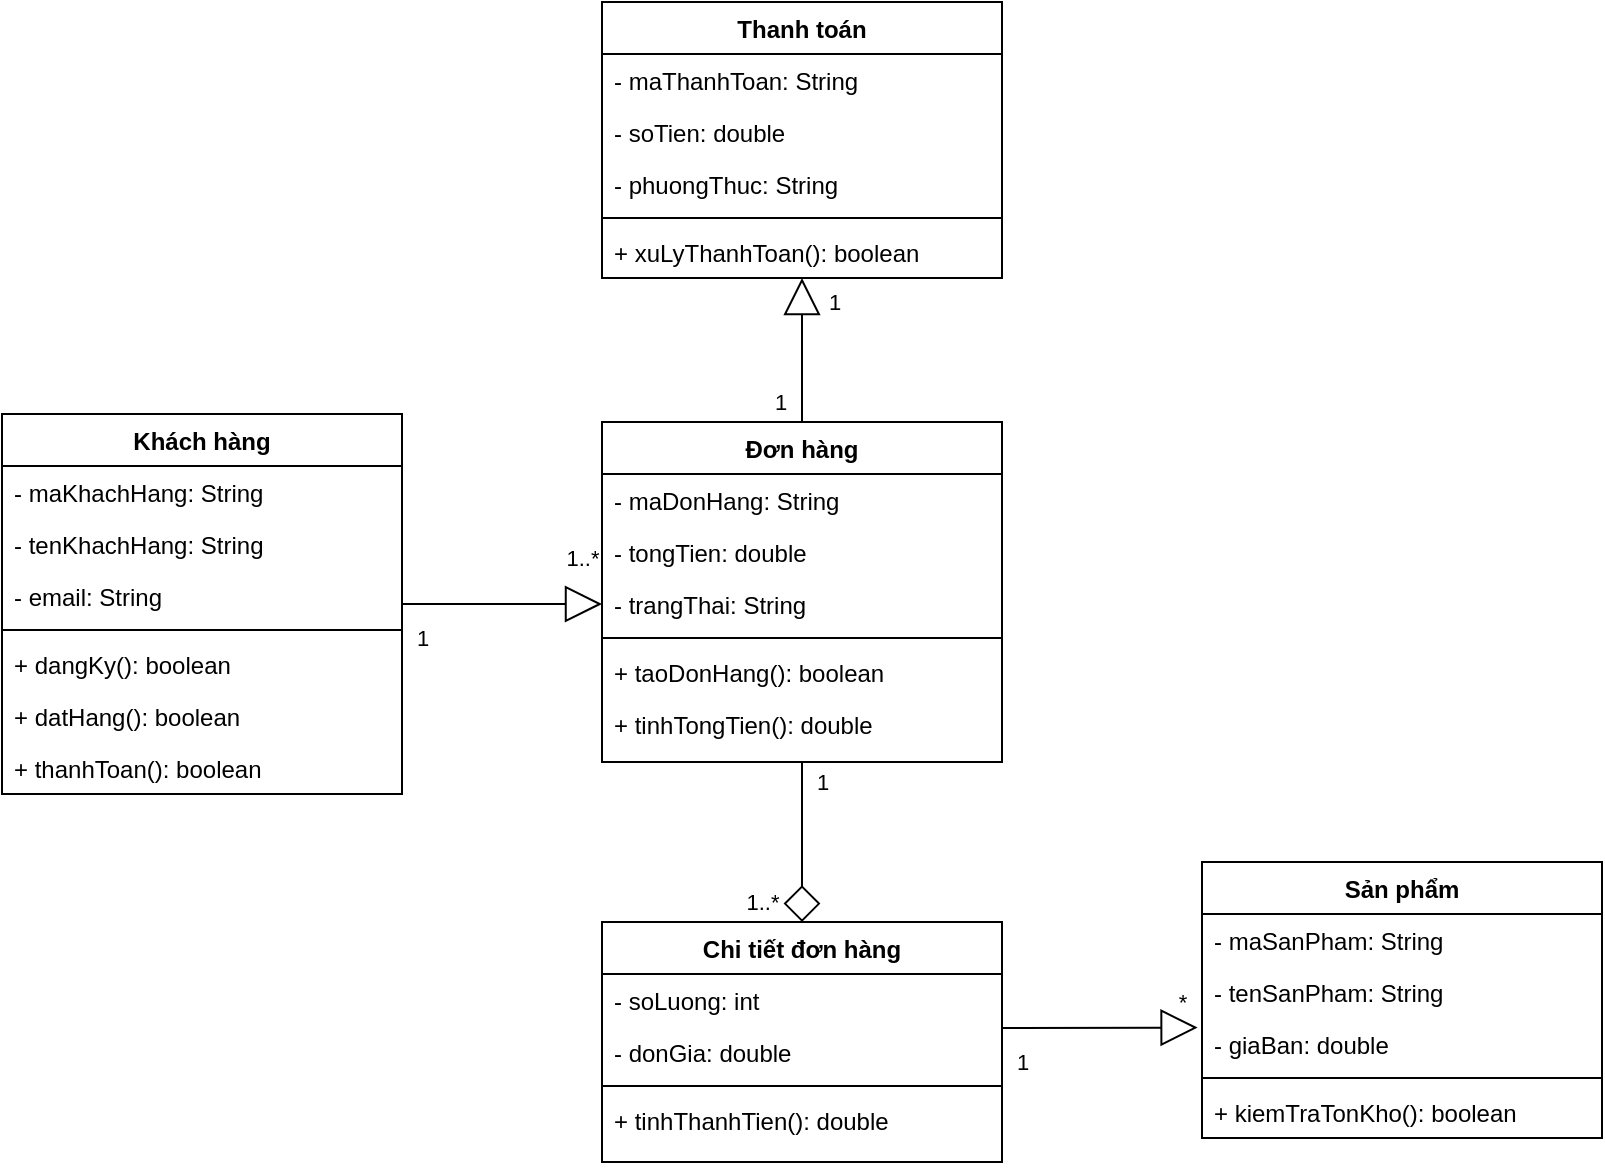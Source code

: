 <mxfile version="28.2.8">
  <diagram id="bai2" name="Bai2_ClassDiagram_DatHangOnline">
    <mxGraphModel dx="1068" dy="1668" grid="1" gridSize="10" guides="1" tooltips="1" connect="1" arrows="1" fold="1" page="1" pageScale="1" pageWidth="1400" pageHeight="1200" math="0" shadow="0">
      <root>
        <mxCell id="0" />
        <mxCell id="1" parent="0" />
        <mxCell id="class_customer" value="Khách hàng" style="swimlane;fontStyle=1;align=center;verticalAlign=top;childLayout=stackLayout;horizontal=1;startSize=26;horizontalStack=0;resizeParent=1;resizeParentMax=0;resizeLast=0;collapsible=1;marginBottom=0;whiteSpace=wrap;html=1;" parent="1" vertex="1">
          <mxGeometry x="100" y="96" width="200" height="190" as="geometry" />
        </mxCell>
        <mxCell id="attr_customer_1" value="- maKhachHang: String" style="text;strokeColor=none;fillColor=none;align=left;verticalAlign=top;spacingLeft=4;spacingRight=4;overflow=hidden;rotatable=0;points=[[0,0.5],[1,0.5]];portConstraint=eastwest;whiteSpace=wrap;html=1;" parent="class_customer" vertex="1">
          <mxGeometry y="26" width="200" height="26" as="geometry" />
        </mxCell>
        <mxCell id="attr_customer_2" value="- tenKhachHang: String" style="text;strokeColor=none;fillColor=none;align=left;verticalAlign=top;spacingLeft=4;spacingRight=4;overflow=hidden;rotatable=0;points=[[0,0.5],[1,0.5]];portConstraint=eastwest;whiteSpace=wrap;html=1;" parent="class_customer" vertex="1">
          <mxGeometry y="52" width="200" height="26" as="geometry" />
        </mxCell>
        <mxCell id="attr_customer_3" value="- email: String" style="text;strokeColor=none;fillColor=none;align=left;verticalAlign=top;spacingLeft=4;spacingRight=4;overflow=hidden;rotatable=0;points=[[0,0.5],[1,0.5]];portConstraint=eastwest;whiteSpace=wrap;html=1;" parent="class_customer" vertex="1">
          <mxGeometry y="78" width="200" height="26" as="geometry" />
        </mxCell>
        <mxCell id="line_customer" value="" style="line;strokeWidth=1;fillColor=none;align=left;verticalAlign=middle;spacingTop=-1;spacingLeft=3;spacingRight=3;rotatable=0;labelPosition=right;points=[];portConstraint=eastwest;strokeColor=inherit;" parent="class_customer" vertex="1">
          <mxGeometry y="104" width="200" height="8" as="geometry" />
        </mxCell>
        <mxCell id="method_customer_1" value="+ dangKy(): boolean" style="text;strokeColor=none;fillColor=none;align=left;verticalAlign=top;spacingLeft=4;spacingRight=4;overflow=hidden;rotatable=0;points=[[0,0.5],[1,0.5]];portConstraint=eastwest;whiteSpace=wrap;html=1;" parent="class_customer" vertex="1">
          <mxGeometry y="112" width="200" height="26" as="geometry" />
        </mxCell>
        <mxCell id="method_customer_2" value="+ datHang(): boolean" style="text;strokeColor=none;fillColor=none;align=left;verticalAlign=top;spacingLeft=4;spacingRight=4;overflow=hidden;rotatable=0;points=[[0,0.5],[1,0.5]];portConstraint=eastwest;whiteSpace=wrap;html=1;" parent="class_customer" vertex="1">
          <mxGeometry y="138" width="200" height="26" as="geometry" />
        </mxCell>
        <mxCell id="method_customer_3" value="+ thanhToan(): boolean" style="text;strokeColor=none;fillColor=none;align=left;verticalAlign=top;spacingLeft=4;spacingRight=4;overflow=hidden;rotatable=0;points=[[0,0.5],[1,0.5]];portConstraint=eastwest;whiteSpace=wrap;html=1;" parent="class_customer" vertex="1">
          <mxGeometry y="164" width="200" height="26" as="geometry" />
        </mxCell>
        <mxCell id="class_order" value="Đơn hàng" style="swimlane;fontStyle=1;align=center;verticalAlign=top;childLayout=stackLayout;horizontal=1;startSize=26;horizontalStack=0;resizeParent=1;resizeParentMax=0;resizeLast=0;collapsible=1;marginBottom=0;whiteSpace=wrap;html=1;" parent="1" vertex="1">
          <mxGeometry x="400" y="100" width="200" height="170" as="geometry" />
        </mxCell>
        <mxCell id="attr_order_1" value="- maDonHang: String" style="text;strokeColor=none;fillColor=none;align=left;verticalAlign=top;spacingLeft=4;spacingRight=4;overflow=hidden;rotatable=0;points=[[0,0.5],[1,0.5]];portConstraint=eastwest;whiteSpace=wrap;html=1;" parent="class_order" vertex="1">
          <mxGeometry y="26" width="200" height="26" as="geometry" />
        </mxCell>
        <mxCell id="attr_order_2" value="- tongTien: double" style="text;strokeColor=none;fillColor=none;align=left;verticalAlign=top;spacingLeft=4;spacingRight=4;overflow=hidden;rotatable=0;points=[[0,0.5],[1,0.5]];portConstraint=eastwest;whiteSpace=wrap;html=1;" parent="class_order" vertex="1">
          <mxGeometry y="52" width="200" height="26" as="geometry" />
        </mxCell>
        <mxCell id="attr_order_3" value="- trangThai: String" style="text;strokeColor=none;fillColor=none;align=left;verticalAlign=top;spacingLeft=4;spacingRight=4;overflow=hidden;rotatable=0;points=[[0,0.5],[1,0.5]];portConstraint=eastwest;whiteSpace=wrap;html=1;" parent="class_order" vertex="1">
          <mxGeometry y="78" width="200" height="26" as="geometry" />
        </mxCell>
        <mxCell id="line_order" value="" style="line;strokeWidth=1;fillColor=none;align=left;verticalAlign=middle;spacingTop=-1;spacingLeft=3;spacingRight=3;rotatable=0;labelPosition=right;points=[];portConstraint=eastwest;strokeColor=inherit;" parent="class_order" vertex="1">
          <mxGeometry y="104" width="200" height="8" as="geometry" />
        </mxCell>
        <mxCell id="method_order_1" value="+ taoDonHang(): boolean" style="text;strokeColor=none;fillColor=none;align=left;verticalAlign=top;spacingLeft=4;spacingRight=4;overflow=hidden;rotatable=0;points=[[0,0.5],[1,0.5]];portConstraint=eastwest;whiteSpace=wrap;html=1;" parent="class_order" vertex="1">
          <mxGeometry y="112" width="200" height="26" as="geometry" />
        </mxCell>
        <mxCell id="method_order_2" value="+ tinhTongTien(): double" style="text;strokeColor=none;fillColor=none;align=left;verticalAlign=top;spacingLeft=4;spacingRight=4;overflow=hidden;rotatable=0;points=[[0,0.5],[1,0.5]];portConstraint=eastwest;whiteSpace=wrap;html=1;" parent="class_order" vertex="1">
          <mxGeometry y="138" width="200" height="32" as="geometry" />
        </mxCell>
        <mxCell id="class_product" value="Sản phẩm" style="swimlane;fontStyle=1;align=center;verticalAlign=top;childLayout=stackLayout;horizontal=1;startSize=26;horizontalStack=0;resizeParent=1;resizeParentMax=0;resizeLast=0;collapsible=1;marginBottom=0;whiteSpace=wrap;html=1;" parent="1" vertex="1">
          <mxGeometry x="700" y="320" width="200" height="138" as="geometry" />
        </mxCell>
        <mxCell id="attr_product_1" value="- maSanPham: String" style="text;strokeColor=none;fillColor=none;align=left;verticalAlign=top;spacingLeft=4;spacingRight=4;overflow=hidden;rotatable=0;points=[[0,0.5],[1,0.5]];portConstraint=eastwest;whiteSpace=wrap;html=1;" parent="class_product" vertex="1">
          <mxGeometry y="26" width="200" height="26" as="geometry" />
        </mxCell>
        <mxCell id="attr_product_2" value="- tenSanPham: String" style="text;strokeColor=none;fillColor=none;align=left;verticalAlign=top;spacingLeft=4;spacingRight=4;overflow=hidden;rotatable=0;points=[[0,0.5],[1,0.5]];portConstraint=eastwest;whiteSpace=wrap;html=1;" parent="class_product" vertex="1">
          <mxGeometry y="52" width="200" height="26" as="geometry" />
        </mxCell>
        <mxCell id="attr_product_3" value="- giaBan: double" style="text;strokeColor=none;fillColor=none;align=left;verticalAlign=top;spacingLeft=4;spacingRight=4;overflow=hidden;rotatable=0;points=[[0,0.5],[1,0.5]];portConstraint=eastwest;whiteSpace=wrap;html=1;" parent="class_product" vertex="1">
          <mxGeometry y="78" width="200" height="26" as="geometry" />
        </mxCell>
        <mxCell id="line_product" value="" style="line;strokeWidth=1;fillColor=none;align=left;verticalAlign=middle;spacingTop=-1;spacingLeft=3;spacingRight=3;rotatable=0;labelPosition=right;points=[];portConstraint=eastwest;strokeColor=inherit;" parent="class_product" vertex="1">
          <mxGeometry y="104" width="200" height="8" as="geometry" />
        </mxCell>
        <mxCell id="method_product_1" value="+ kiemTraTonKho(): boolean" style="text;strokeColor=none;fillColor=none;align=left;verticalAlign=top;spacingLeft=4;spacingRight=4;overflow=hidden;rotatable=0;points=[[0,0.5],[1,0.5]];portConstraint=eastwest;whiteSpace=wrap;html=1;" parent="class_product" vertex="1">
          <mxGeometry y="112" width="200" height="26" as="geometry" />
        </mxCell>
        <mxCell id="class_orderitem" value="Chi tiết đơn hàng" style="swimlane;fontStyle=1;align=center;verticalAlign=top;childLayout=stackLayout;horizontal=1;startSize=26;horizontalStack=0;resizeParent=1;resizeParentMax=0;resizeLast=0;collapsible=1;marginBottom=0;whiteSpace=wrap;html=1;" parent="1" vertex="1">
          <mxGeometry x="400" y="350" width="200" height="120" as="geometry" />
        </mxCell>
        <mxCell id="attr_orderitem_1" value="- soLuong: int" style="text;strokeColor=none;fillColor=none;align=left;verticalAlign=top;spacingLeft=4;spacingRight=4;overflow=hidden;rotatable=0;points=[[0,0.5],[1,0.5]];portConstraint=eastwest;whiteSpace=wrap;html=1;" parent="class_orderitem" vertex="1">
          <mxGeometry y="26" width="200" height="26" as="geometry" />
        </mxCell>
        <mxCell id="attr_orderitem_2" value="- donGia: double" style="text;strokeColor=none;fillColor=none;align=left;verticalAlign=top;spacingLeft=4;spacingRight=4;overflow=hidden;rotatable=0;points=[[0,0.5],[1,0.5]];portConstraint=eastwest;whiteSpace=wrap;html=1;" parent="class_orderitem" vertex="1">
          <mxGeometry y="52" width="200" height="26" as="geometry" />
        </mxCell>
        <mxCell id="line_orderitem" value="" style="line;strokeWidth=1;fillColor=none;align=left;verticalAlign=middle;spacingTop=-1;spacingLeft=3;spacingRight=3;rotatable=0;labelPosition=right;points=[];portConstraint=eastwest;strokeColor=inherit;" parent="class_orderitem" vertex="1">
          <mxGeometry y="78" width="200" height="8" as="geometry" />
        </mxCell>
        <mxCell id="method_orderitem_1" value="+ tinhThanhTien(): double" style="text;strokeColor=none;fillColor=none;align=left;verticalAlign=top;spacingLeft=4;spacingRight=4;overflow=hidden;rotatable=0;points=[[0,0.5],[1,0.5]];portConstraint=eastwest;whiteSpace=wrap;html=1;" parent="class_orderitem" vertex="1">
          <mxGeometry y="86" width="200" height="34" as="geometry" />
        </mxCell>
        <mxCell id="class_payment" value="Thanh toán" style="swimlane;fontStyle=1;align=center;verticalAlign=top;childLayout=stackLayout;horizontal=1;startSize=26;horizontalStack=0;resizeParent=1;resizeParentMax=0;resizeLast=0;collapsible=1;marginBottom=0;whiteSpace=wrap;html=1;" parent="1" vertex="1">
          <mxGeometry x="400" y="-110" width="200" height="138" as="geometry" />
        </mxCell>
        <mxCell id="attr_payment_1" value="- maThanhToan: String" style="text;strokeColor=none;fillColor=none;align=left;verticalAlign=top;spacingLeft=4;spacingRight=4;overflow=hidden;rotatable=0;points=[[0,0.5],[1,0.5]];portConstraint=eastwest;whiteSpace=wrap;html=1;" parent="class_payment" vertex="1">
          <mxGeometry y="26" width="200" height="26" as="geometry" />
        </mxCell>
        <mxCell id="attr_payment_2" value="- soTien: double" style="text;strokeColor=none;fillColor=none;align=left;verticalAlign=top;spacingLeft=4;spacingRight=4;overflow=hidden;rotatable=0;points=[[0,0.5],[1,0.5]];portConstraint=eastwest;whiteSpace=wrap;html=1;" parent="class_payment" vertex="1">
          <mxGeometry y="52" width="200" height="26" as="geometry" />
        </mxCell>
        <mxCell id="attr_payment_3" value="- phuongThuc: String" style="text;strokeColor=none;fillColor=none;align=left;verticalAlign=top;spacingLeft=4;spacingRight=4;overflow=hidden;rotatable=0;points=[[0,0.5],[1,0.5]];portConstraint=eastwest;whiteSpace=wrap;html=1;" parent="class_payment" vertex="1">
          <mxGeometry y="78" width="200" height="26" as="geometry" />
        </mxCell>
        <mxCell id="line_payment" value="" style="line;strokeWidth=1;fillColor=none;align=left;verticalAlign=middle;spacingTop=-1;spacingLeft=3;spacingRight=3;rotatable=0;labelPosition=right;points=[];portConstraint=eastwest;strokeColor=inherit;" parent="class_payment" vertex="1">
          <mxGeometry y="104" width="200" height="8" as="geometry" />
        </mxCell>
        <mxCell id="method_payment_1" value="+ xuLyThanhToan(): boolean" style="text;strokeColor=none;fillColor=none;align=left;verticalAlign=top;spacingLeft=4;spacingRight=4;overflow=hidden;rotatable=0;points=[[0,0.5],[1,0.5]];portConstraint=eastwest;whiteSpace=wrap;html=1;" parent="class_payment" vertex="1">
          <mxGeometry y="112" width="200" height="26" as="geometry" />
        </mxCell>
        <mxCell id="rel_customer_order" value="" style="endArrow=block;endSize=16;endFill=0;html=1;rounded=0;exitX=1;exitY=0.5;exitDx=0;exitDy=0;entryX=0;entryY=0.5;entryDx=0;entryDy=0;" parent="1" source="class_customer" target="attr_order_3" edge="1">
          <mxGeometry width="160" relative="1" as="geometry">
            <mxPoint x="300" y="191" as="sourcePoint" />
            <mxPoint x="400" y="178" as="targetPoint" />
          </mxGeometry>
        </mxCell>
        <mxCell id="label_customer_order" value="1" style="edgeLabel;html=1;align=center;verticalAlign=middle;resizable=0;points=[];" parent="rel_customer_order" vertex="1" connectable="0">
          <mxGeometry x="-0.2" y="1" relative="1" as="geometry">
            <mxPoint x="-30" y="18" as="offset" />
          </mxGeometry>
        </mxCell>
        <mxCell id="label_customer_order_multi" value="1..*" style="edgeLabel;html=1;align=center;verticalAlign=middle;resizable=0;points=[];" parent="rel_customer_order" vertex="1" connectable="0">
          <mxGeometry x="-0.1" y="-1" relative="1" as="geometry">
            <mxPoint x="45" y="-24" as="offset" />
          </mxGeometry>
        </mxCell>
        <mxCell id="rel_order_orderitem" value="" style="endArrow=diamond;endSize=16;endFill=0;html=1;rounded=0;exitX=0.5;exitY=1;exitDx=0;exitDy=0;entryX=0.5;entryY=0;entryDx=0;entryDy=0;" parent="1" source="class_order" target="class_orderitem" edge="1">
          <mxGeometry width="160" relative="1" as="geometry">
            <mxPoint x="500" y="256" as="sourcePoint" />
            <mxPoint x="500" y="350" as="targetPoint" />
          </mxGeometry>
        </mxCell>
        <mxCell id="label_order_orderitem" value="1" style="edgeLabel;html=1;align=center;verticalAlign=middle;resizable=0;points=[];" parent="rel_order_orderitem" vertex="1" connectable="0">
          <mxGeometry x="-0.2" y="1" relative="1" as="geometry">
            <mxPoint x="9" y="-22" as="offset" />
          </mxGeometry>
        </mxCell>
        <mxCell id="label_order_orderitem_multi" value="1..*" style="edgeLabel;html=1;align=center;verticalAlign=middle;resizable=0;points=[];" parent="rel_order_orderitem" vertex="1" connectable="0">
          <mxGeometry x="-0.1" y="-1" relative="1" as="geometry">
            <mxPoint x="-19" y="34" as="offset" />
          </mxGeometry>
        </mxCell>
        <mxCell id="rel_orderitem_product" value="" style="endArrow=block;endSize=16;endFill=0;html=1;rounded=0;exitX=1;exitY=0.5;exitDx=0;exitDy=0;entryX=-0.011;entryY=0.185;entryDx=0;entryDy=0;entryPerimeter=0;" parent="1" target="attr_product_3" edge="1">
          <mxGeometry width="160" relative="1" as="geometry">
            <mxPoint x="600" y="403" as="sourcePoint" />
            <mxPoint x="699.4" y="400.872" as="targetPoint" />
          </mxGeometry>
        </mxCell>
        <mxCell id="label_orderitem_product" value="*" style="edgeLabel;html=1;align=center;verticalAlign=middle;resizable=0;points=[];" parent="rel_orderitem_product" vertex="1" connectable="0">
          <mxGeometry x="-0.2" y="1" relative="1" as="geometry">
            <mxPoint x="51" y="-12" as="offset" />
          </mxGeometry>
        </mxCell>
        <mxCell id="label_orderitem_product_multi" value="1" style="edgeLabel;html=1;align=center;verticalAlign=middle;resizable=0;points=[];" parent="rel_orderitem_product" vertex="1" connectable="0">
          <mxGeometry x="-0.1" y="-1" relative="1" as="geometry">
            <mxPoint x="-34" y="16" as="offset" />
          </mxGeometry>
        </mxCell>
        <mxCell id="rel_order_payment" value="" style="endArrow=block;endSize=16;endFill=0;html=1;rounded=0;exitX=0.5;exitY=0;exitDx=0;exitDy=0;" parent="1" source="class_order" target="class_payment" edge="1">
          <mxGeometry width="160" relative="1" as="geometry">
            <mxPoint x="400" y="178" as="sourcePoint" />
            <mxPoint x="300" y="415" as="targetPoint" />
          </mxGeometry>
        </mxCell>
        <mxCell id="label_order_payment_multi" value="1" style="edgeLabel;html=1;align=center;verticalAlign=middle;resizable=0;points=[];" parent="rel_order_payment" vertex="1" connectable="0">
          <mxGeometry x="-0.1" y="-1" relative="1" as="geometry">
            <mxPoint x="15" y="-28" as="offset" />
          </mxGeometry>
        </mxCell>
        <mxCell id="3kpOchSERJAGTxQ6vQbo-1" value="1" style="edgeLabel;html=1;align=center;verticalAlign=middle;resizable=0;points=[];" parent="1" vertex="1" connectable="0">
          <mxGeometry x="480" y="90" as="geometry">
            <mxPoint x="9" as="offset" />
          </mxGeometry>
        </mxCell>
      </root>
    </mxGraphModel>
  </diagram>
</mxfile>
